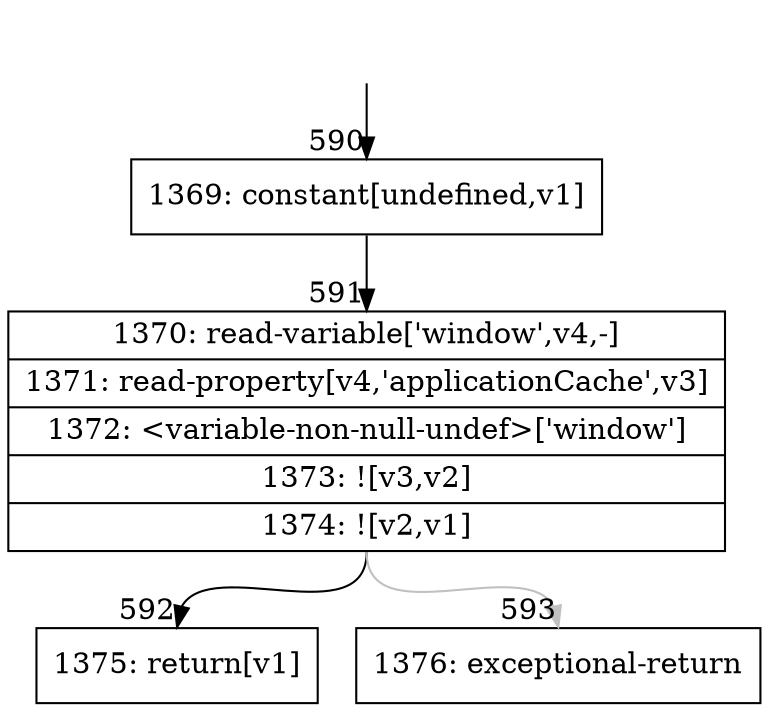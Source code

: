 digraph {
rankdir="TD"
BB_entry59[shape=none,label=""];
BB_entry59 -> BB590 [tailport=s, headport=n, headlabel="    590"]
BB590 [shape=record label="{1369: constant[undefined,v1]}" ] 
BB590 -> BB591 [tailport=s, headport=n, headlabel="      591"]
BB591 [shape=record label="{1370: read-variable['window',v4,-]|1371: read-property[v4,'applicationCache',v3]|1372: \<variable-non-null-undef\>['window']|1373: ![v3,v2]|1374: ![v2,v1]}" ] 
BB591 -> BB592 [tailport=s, headport=n, headlabel="      592"]
BB591 -> BB593 [tailport=s, headport=n, color=gray, headlabel="      593"]
BB592 [shape=record label="{1375: return[v1]}" ] 
BB593 [shape=record label="{1376: exceptional-return}" ] 
//#$~ 517
}
